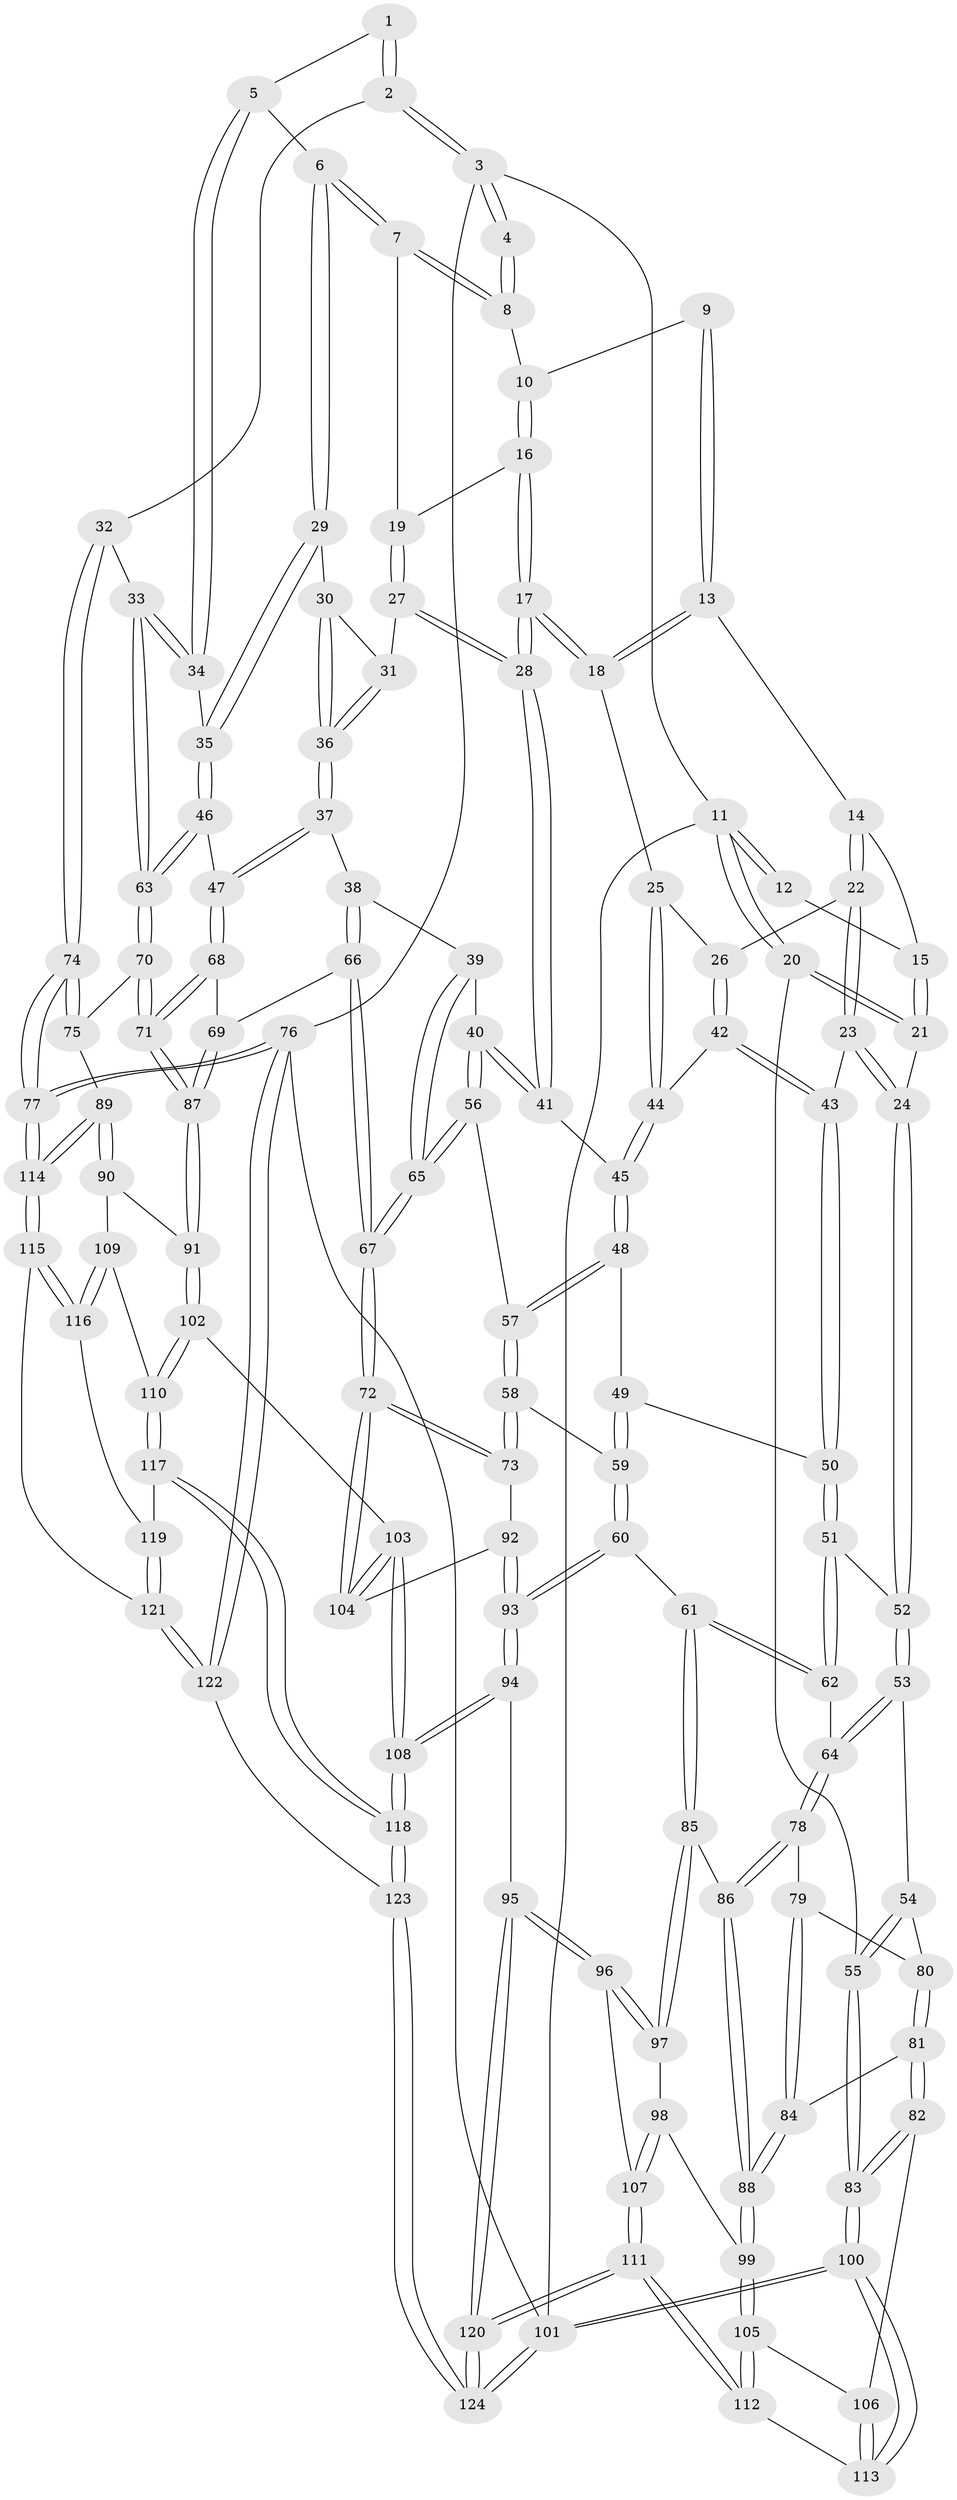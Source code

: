 // Generated by graph-tools (version 1.1) at 2025/16/03/09/25 04:16:50]
// undirected, 124 vertices, 307 edges
graph export_dot {
graph [start="1"]
  node [color=gray90,style=filled];
  1 [pos="+0.9146498690493301+0.09667871322809035"];
  2 [pos="+1+0"];
  3 [pos="+1+0"];
  4 [pos="+0.8206137881939857+0"];
  5 [pos="+0.8875226567479262+0.18857900087795956"];
  6 [pos="+0.8184011876986894+0.17997970756965154"];
  7 [pos="+0.7516051315179124+0.10177719526756031"];
  8 [pos="+0.6956687802249188+0"];
  9 [pos="+0.3603956541139862+0"];
  10 [pos="+0.576634462775901+0"];
  11 [pos="+0+0"];
  12 [pos="+0.1378073423037248+0"];
  13 [pos="+0.3223546517627007+0.06091817205053096"];
  14 [pos="+0.24656294208314417+0.11321199443981704"];
  15 [pos="+0.11183234990598881+0.10133785594741318"];
  16 [pos="+0.5459936452678906+0.10863109454782593"];
  17 [pos="+0.4969647034760904+0.2367087443934791"];
  18 [pos="+0.3670340465864717+0.15819987191718765"];
  19 [pos="+0.6615887978449158+0.18524372210906734"];
  20 [pos="+0+0.24058507787375888"];
  21 [pos="+0+0.23313036767665934"];
  22 [pos="+0.1858107380206904+0.23122221909053042"];
  23 [pos="+0.11071967835602799+0.2661912022531335"];
  24 [pos="+0.08778764293638909+0.2705091274283896"];
  25 [pos="+0.31397184382966853+0.25594406902034905"];
  26 [pos="+0.2623736952251432+0.2636086685801705"];
  27 [pos="+0.6323210387473247+0.23337478347227478"];
  28 [pos="+0.5052772807331928+0.254073709654634"];
  29 [pos="+0.7925194562022181+0.24551322595726474"];
  30 [pos="+0.7451554945529445+0.2577581950515023"];
  31 [pos="+0.642277516573946+0.24493864005206006"];
  32 [pos="+1+0.27385943632168014"];
  33 [pos="+1+0.27428646084031566"];
  34 [pos="+1+0.2443618909746567"];
  35 [pos="+0.7959478727022126+0.38289358770553417"];
  36 [pos="+0.6755043867807446+0.3206725927517428"];
  37 [pos="+0.6907916350603828+0.44226758921740167"];
  38 [pos="+0.6896751700492323+0.44244333981879497"];
  39 [pos="+0.6708166663436117+0.44128283579747346"];
  40 [pos="+0.5145266486846526+0.40659487980908326"];
  41 [pos="+0.4952077531566914+0.31457936218665355"];
  42 [pos="+0.2521882890652979+0.3292108874080345"];
  43 [pos="+0.24638506286465234+0.3535897287314503"];
  44 [pos="+0.3331336320935172+0.29687029832731254"];
  45 [pos="+0.34288356680176496+0.3151399544104272"];
  46 [pos="+0.7738213909771983+0.4425901975190043"];
  47 [pos="+0.698345505876398+0.4438452223211614"];
  48 [pos="+0.30686650861286635+0.3957179060950522"];
  49 [pos="+0.27849182678283163+0.40322622893078336"];
  50 [pos="+0.26712117758681453+0.40419764290666255"];
  51 [pos="+0.25825382619189696+0.41142698582630416"];
  52 [pos="+0.1476805116335585+0.40902838994733465"];
  53 [pos="+0.10466920740054839+0.49573333530416736"];
  54 [pos="+0.038091795388367565+0.514023441413415"];
  55 [pos="+0+0.44705731948031313"];
  56 [pos="+0.4599681484645336+0.46501067976962396"];
  57 [pos="+0.45797003085698557+0.46608289798977365"];
  58 [pos="+0.3747471999081316+0.5905763964775171"];
  59 [pos="+0.3639571868753622+0.5924274902308551"];
  60 [pos="+0.2942336028219135+0.6129849270422638"];
  61 [pos="+0.28860943628775465+0.6136662005569653"];
  62 [pos="+0.22877380075809858+0.5601511007693248"];
  63 [pos="+0.8248684069248898+0.48178229838412145"];
  64 [pos="+0.2230051649729931+0.5591628023969731"];
  65 [pos="+0.556938769140182+0.5927932157118906"];
  66 [pos="+0.6010011657888555+0.6611008322649947"];
  67 [pos="+0.5779184633779756+0.6791973666177188"];
  68 [pos="+0.6977378017650698+0.6044916951025117"];
  69 [pos="+0.674024524123075+0.6368946984354495"];
  70 [pos="+0.859348365991262+0.5567617848653262"];
  71 [pos="+0.8108124474256949+0.6297820395951291"];
  72 [pos="+0.5704537105422992+0.6952744089342832"];
  73 [pos="+0.3928718920715848+0.6097002095014529"];
  74 [pos="+1+0.6318837914142382"];
  75 [pos="+0.9284815031459674+0.5868109645402412"];
  76 [pos="+1+1"];
  77 [pos="+1+1"];
  78 [pos="+0.11086970748789983+0.6350622096551802"];
  79 [pos="+0.08167551123371737+0.6055285913496562"];
  80 [pos="+0.05960340494857524+0.5705999173250078"];
  81 [pos="+0.005707329585079327+0.6928275515381551"];
  82 [pos="+0+0.7237563048481336"];
  83 [pos="+0+0.7129962998157426"];
  84 [pos="+0.01772241350920702+0.692180148419497"];
  85 [pos="+0.28202179052295706+0.6250441113926577"];
  86 [pos="+0.11537018263994253+0.6748650200691173"];
  87 [pos="+0.7857982961629857+0.6990332001777259"];
  88 [pos="+0.1080443535505346+0.7029540949434585"];
  89 [pos="+0.8815786093181044+0.7898463343062212"];
  90 [pos="+0.7935183566496554+0.738405930706382"];
  91 [pos="+0.7846163896665139+0.7260885943470929"];
  92 [pos="+0.41023770191698816+0.7360757070757282"];
  93 [pos="+0.38545843526132856+0.802690912446859"];
  94 [pos="+0.3795483048007689+0.8561613231028028"];
  95 [pos="+0.3749744561909327+0.8553823447245436"];
  96 [pos="+0.32095239555265936+0.8278769442667313"];
  97 [pos="+0.2512052803614732+0.7099564160996794"];
  98 [pos="+0.18670348490570307+0.7455810838326592"];
  99 [pos="+0.1370633177340585+0.7589579596376876"];
  100 [pos="+0+0.9119511303132168"];
  101 [pos="+0+1"];
  102 [pos="+0.6272752849900253+0.757547672138528"];
  103 [pos="+0.5814464225373639+0.7390324895838434"];
  104 [pos="+0.5714384685394923+0.7044413143962185"];
  105 [pos="+0.13402399578872493+0.7663013906342137"];
  106 [pos="+0.0018472404542847205+0.7782977293341355"];
  107 [pos="+0.2484612686746516+0.8395492180196105"];
  108 [pos="+0.4615219746585007+0.921190304505213"];
  109 [pos="+0.758420079852803+0.8133438996237519"];
  110 [pos="+0.6770445635879248+0.8426316194327002"];
  111 [pos="+0.13222183619508726+0.9014190330872299"];
  112 [pos="+0.12955946537942012+0.8960654570060012"];
  113 [pos="+0.062017181213950806+0.8672898359610414"];
  114 [pos="+1+0.9643356926236075"];
  115 [pos="+0.8674951823102253+0.930952693804951"];
  116 [pos="+0.7734896716890086+0.9052718189945744"];
  117 [pos="+0.6819661232489704+0.8828404745799339"];
  118 [pos="+0.485269058548517+1"];
  119 [pos="+0.7313033637988154+0.9117249651316325"];
  120 [pos="+0.14001214863982853+1"];
  121 [pos="+0.697185482778073+1"];
  122 [pos="+0.58879314849132+1"];
  123 [pos="+0.4881507654987989+1"];
  124 [pos="+0.09122976000282619+1"];
  1 -- 2;
  1 -- 2;
  1 -- 5;
  2 -- 3;
  2 -- 3;
  2 -- 32;
  3 -- 4;
  3 -- 4;
  3 -- 11;
  3 -- 76;
  4 -- 8;
  4 -- 8;
  5 -- 6;
  5 -- 34;
  5 -- 34;
  6 -- 7;
  6 -- 7;
  6 -- 29;
  6 -- 29;
  7 -- 8;
  7 -- 8;
  7 -- 19;
  8 -- 10;
  9 -- 10;
  9 -- 13;
  9 -- 13;
  10 -- 16;
  10 -- 16;
  11 -- 12;
  11 -- 12;
  11 -- 20;
  11 -- 20;
  11 -- 101;
  12 -- 15;
  13 -- 14;
  13 -- 18;
  13 -- 18;
  14 -- 15;
  14 -- 22;
  14 -- 22;
  15 -- 21;
  15 -- 21;
  16 -- 17;
  16 -- 17;
  16 -- 19;
  17 -- 18;
  17 -- 18;
  17 -- 28;
  17 -- 28;
  18 -- 25;
  19 -- 27;
  19 -- 27;
  20 -- 21;
  20 -- 21;
  20 -- 55;
  21 -- 24;
  22 -- 23;
  22 -- 23;
  22 -- 26;
  23 -- 24;
  23 -- 24;
  23 -- 43;
  24 -- 52;
  24 -- 52;
  25 -- 26;
  25 -- 44;
  25 -- 44;
  26 -- 42;
  26 -- 42;
  27 -- 28;
  27 -- 28;
  27 -- 31;
  28 -- 41;
  28 -- 41;
  29 -- 30;
  29 -- 35;
  29 -- 35;
  30 -- 31;
  30 -- 36;
  30 -- 36;
  31 -- 36;
  31 -- 36;
  32 -- 33;
  32 -- 74;
  32 -- 74;
  33 -- 34;
  33 -- 34;
  33 -- 63;
  33 -- 63;
  34 -- 35;
  35 -- 46;
  35 -- 46;
  36 -- 37;
  36 -- 37;
  37 -- 38;
  37 -- 47;
  37 -- 47;
  38 -- 39;
  38 -- 66;
  38 -- 66;
  39 -- 40;
  39 -- 65;
  39 -- 65;
  40 -- 41;
  40 -- 41;
  40 -- 56;
  40 -- 56;
  41 -- 45;
  42 -- 43;
  42 -- 43;
  42 -- 44;
  43 -- 50;
  43 -- 50;
  44 -- 45;
  44 -- 45;
  45 -- 48;
  45 -- 48;
  46 -- 47;
  46 -- 63;
  46 -- 63;
  47 -- 68;
  47 -- 68;
  48 -- 49;
  48 -- 57;
  48 -- 57;
  49 -- 50;
  49 -- 59;
  49 -- 59;
  50 -- 51;
  50 -- 51;
  51 -- 52;
  51 -- 62;
  51 -- 62;
  52 -- 53;
  52 -- 53;
  53 -- 54;
  53 -- 64;
  53 -- 64;
  54 -- 55;
  54 -- 55;
  54 -- 80;
  55 -- 83;
  55 -- 83;
  56 -- 57;
  56 -- 65;
  56 -- 65;
  57 -- 58;
  57 -- 58;
  58 -- 59;
  58 -- 73;
  58 -- 73;
  59 -- 60;
  59 -- 60;
  60 -- 61;
  60 -- 93;
  60 -- 93;
  61 -- 62;
  61 -- 62;
  61 -- 85;
  61 -- 85;
  62 -- 64;
  63 -- 70;
  63 -- 70;
  64 -- 78;
  64 -- 78;
  65 -- 67;
  65 -- 67;
  66 -- 67;
  66 -- 67;
  66 -- 69;
  67 -- 72;
  67 -- 72;
  68 -- 69;
  68 -- 71;
  68 -- 71;
  69 -- 87;
  69 -- 87;
  70 -- 71;
  70 -- 71;
  70 -- 75;
  71 -- 87;
  71 -- 87;
  72 -- 73;
  72 -- 73;
  72 -- 104;
  72 -- 104;
  73 -- 92;
  74 -- 75;
  74 -- 75;
  74 -- 77;
  74 -- 77;
  75 -- 89;
  76 -- 77;
  76 -- 77;
  76 -- 122;
  76 -- 122;
  76 -- 101;
  77 -- 114;
  77 -- 114;
  78 -- 79;
  78 -- 86;
  78 -- 86;
  79 -- 80;
  79 -- 84;
  79 -- 84;
  80 -- 81;
  80 -- 81;
  81 -- 82;
  81 -- 82;
  81 -- 84;
  82 -- 83;
  82 -- 83;
  82 -- 106;
  83 -- 100;
  83 -- 100;
  84 -- 88;
  84 -- 88;
  85 -- 86;
  85 -- 97;
  85 -- 97;
  86 -- 88;
  86 -- 88;
  87 -- 91;
  87 -- 91;
  88 -- 99;
  88 -- 99;
  89 -- 90;
  89 -- 90;
  89 -- 114;
  89 -- 114;
  90 -- 91;
  90 -- 109;
  91 -- 102;
  91 -- 102;
  92 -- 93;
  92 -- 93;
  92 -- 104;
  93 -- 94;
  93 -- 94;
  94 -- 95;
  94 -- 108;
  94 -- 108;
  95 -- 96;
  95 -- 96;
  95 -- 120;
  95 -- 120;
  96 -- 97;
  96 -- 97;
  96 -- 107;
  97 -- 98;
  98 -- 99;
  98 -- 107;
  98 -- 107;
  99 -- 105;
  99 -- 105;
  100 -- 101;
  100 -- 101;
  100 -- 113;
  100 -- 113;
  101 -- 124;
  101 -- 124;
  102 -- 103;
  102 -- 110;
  102 -- 110;
  103 -- 104;
  103 -- 104;
  103 -- 108;
  103 -- 108;
  105 -- 106;
  105 -- 112;
  105 -- 112;
  106 -- 113;
  106 -- 113;
  107 -- 111;
  107 -- 111;
  108 -- 118;
  108 -- 118;
  109 -- 110;
  109 -- 116;
  109 -- 116;
  110 -- 117;
  110 -- 117;
  111 -- 112;
  111 -- 112;
  111 -- 120;
  111 -- 120;
  112 -- 113;
  114 -- 115;
  114 -- 115;
  115 -- 116;
  115 -- 116;
  115 -- 121;
  116 -- 119;
  117 -- 118;
  117 -- 118;
  117 -- 119;
  118 -- 123;
  118 -- 123;
  119 -- 121;
  119 -- 121;
  120 -- 124;
  120 -- 124;
  121 -- 122;
  121 -- 122;
  122 -- 123;
  123 -- 124;
  123 -- 124;
}
